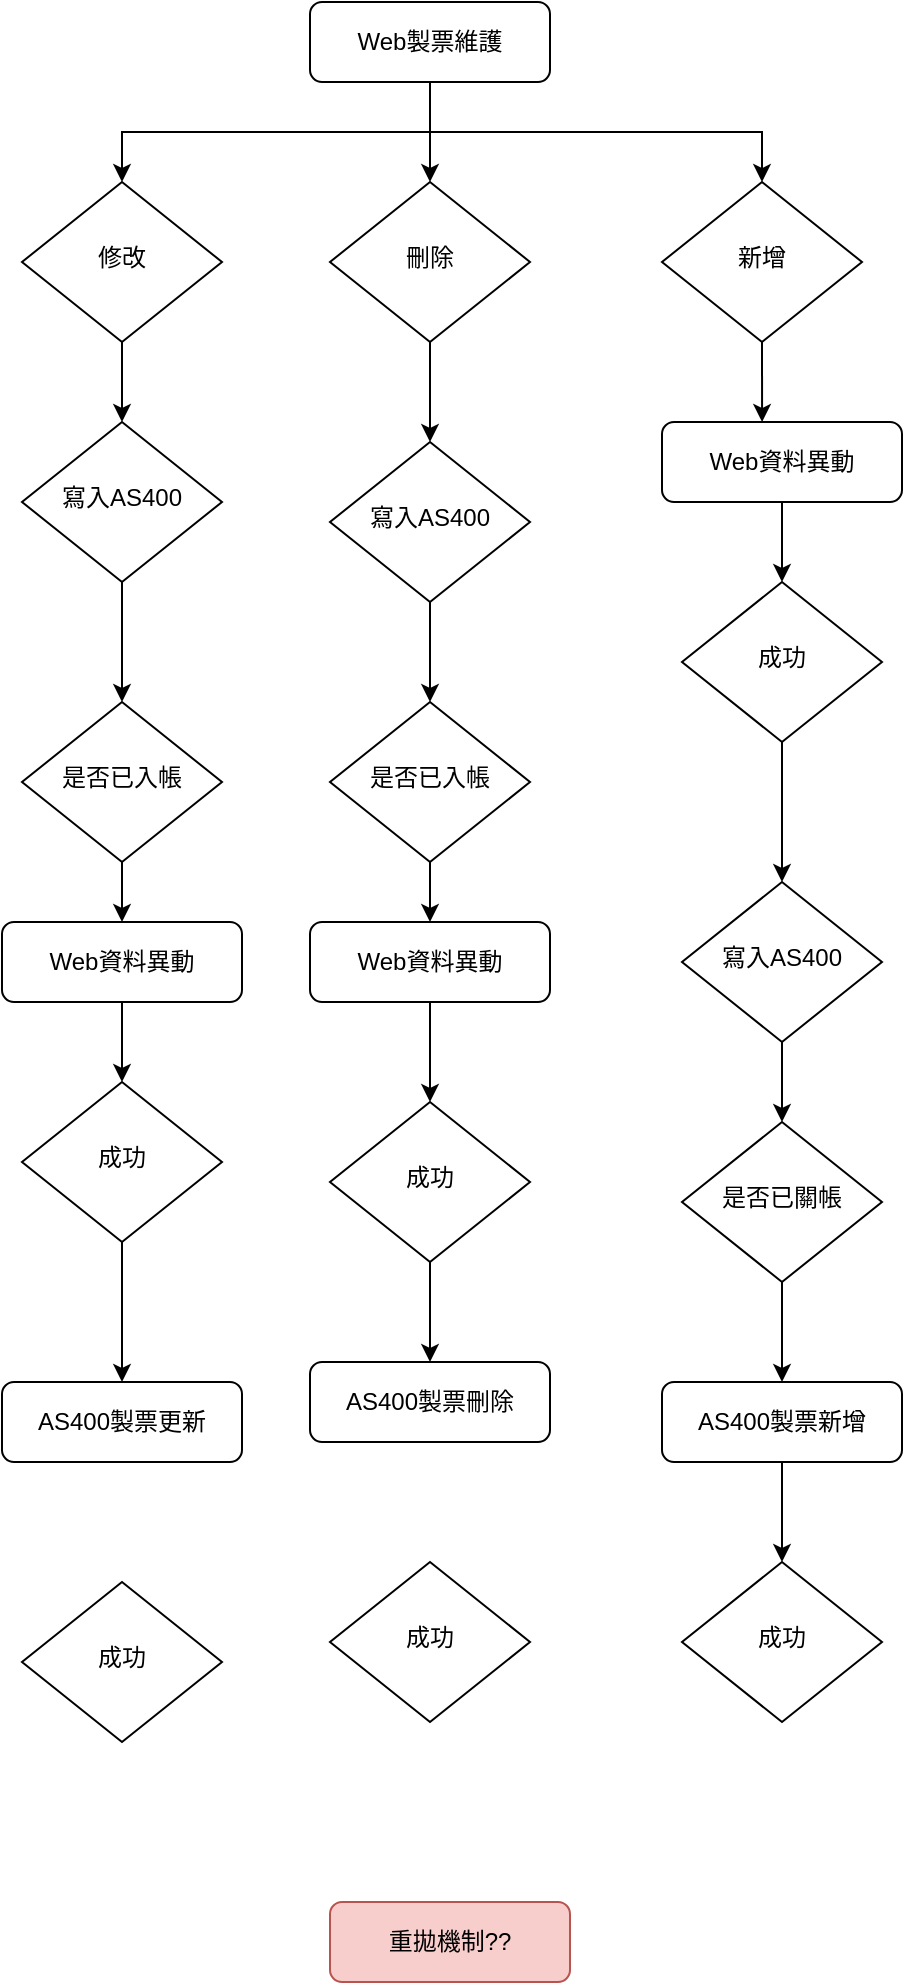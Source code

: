 <mxfile version="21.3.8" type="github">
  <diagram id="C5RBs43oDa-KdzZeNtuy" name="Page-1">
    <mxGraphModel dx="1434" dy="800" grid="1" gridSize="10" guides="1" tooltips="1" connect="1" arrows="1" fold="1" page="1" pageScale="1" pageWidth="827" pageHeight="1169" math="0" shadow="0">
      <root>
        <mxCell id="WIyWlLk6GJQsqaUBKTNV-0" />
        <mxCell id="WIyWlLk6GJQsqaUBKTNV-1" parent="WIyWlLk6GJQsqaUBKTNV-0" />
        <mxCell id="d1PBhEWN59_eSyJ3hZOR-18" style="edgeStyle=orthogonalEdgeStyle;rounded=0;orthogonalLoop=1;jettySize=auto;html=1;exitX=0.5;exitY=1;exitDx=0;exitDy=0;entryX=0.5;entryY=0;entryDx=0;entryDy=0;" edge="1" parent="WIyWlLk6GJQsqaUBKTNV-1" source="WIyWlLk6GJQsqaUBKTNV-3" target="d1PBhEWN59_eSyJ3hZOR-5">
          <mxGeometry relative="1" as="geometry" />
        </mxCell>
        <mxCell id="d1PBhEWN59_eSyJ3hZOR-19" style="edgeStyle=orthogonalEdgeStyle;rounded=0;orthogonalLoop=1;jettySize=auto;html=1;exitX=0.5;exitY=1;exitDx=0;exitDy=0;entryX=0.5;entryY=0;entryDx=0;entryDy=0;" edge="1" parent="WIyWlLk6GJQsqaUBKTNV-1" source="WIyWlLk6GJQsqaUBKTNV-3" target="d1PBhEWN59_eSyJ3hZOR-7">
          <mxGeometry relative="1" as="geometry" />
        </mxCell>
        <mxCell id="d1PBhEWN59_eSyJ3hZOR-20" style="edgeStyle=orthogonalEdgeStyle;rounded=0;orthogonalLoop=1;jettySize=auto;html=1;exitX=0.5;exitY=1;exitDx=0;exitDy=0;" edge="1" parent="WIyWlLk6GJQsqaUBKTNV-1" source="WIyWlLk6GJQsqaUBKTNV-3" target="d1PBhEWN59_eSyJ3hZOR-6">
          <mxGeometry relative="1" as="geometry" />
        </mxCell>
        <mxCell id="WIyWlLk6GJQsqaUBKTNV-3" value="Web製票維護" style="rounded=1;whiteSpace=wrap;html=1;fontSize=12;glass=0;strokeWidth=1;shadow=0;" parent="WIyWlLk6GJQsqaUBKTNV-1" vertex="1">
          <mxGeometry x="294" y="30" width="120" height="40" as="geometry" />
        </mxCell>
        <mxCell id="d1PBhEWN59_eSyJ3hZOR-40" value="" style="edgeStyle=orthogonalEdgeStyle;rounded=0;orthogonalLoop=1;jettySize=auto;html=1;" edge="1" parent="WIyWlLk6GJQsqaUBKTNV-1" source="WIyWlLk6GJQsqaUBKTNV-12" target="d1PBhEWN59_eSyJ3hZOR-26">
          <mxGeometry relative="1" as="geometry" />
        </mxCell>
        <mxCell id="WIyWlLk6GJQsqaUBKTNV-12" value="AS400製票新增" style="rounded=1;whiteSpace=wrap;html=1;fontSize=12;glass=0;strokeWidth=1;shadow=0;" parent="WIyWlLk6GJQsqaUBKTNV-1" vertex="1">
          <mxGeometry x="470" y="720" width="120" height="40" as="geometry" />
        </mxCell>
        <mxCell id="d1PBhEWN59_eSyJ3hZOR-24" style="edgeStyle=orthogonalEdgeStyle;rounded=0;orthogonalLoop=1;jettySize=auto;html=1;exitX=0.5;exitY=1;exitDx=0;exitDy=0;entryX=0.5;entryY=0;entryDx=0;entryDy=0;" edge="1" parent="WIyWlLk6GJQsqaUBKTNV-1" source="d1PBhEWN59_eSyJ3hZOR-1" target="d1PBhEWN59_eSyJ3hZOR-8">
          <mxGeometry relative="1" as="geometry" />
        </mxCell>
        <mxCell id="d1PBhEWN59_eSyJ3hZOR-1" value="寫入AS400" style="rhombus;whiteSpace=wrap;html=1;shadow=0;fontFamily=Helvetica;fontSize=12;align=center;strokeWidth=1;spacing=6;spacingTop=-4;" vertex="1" parent="WIyWlLk6GJQsqaUBKTNV-1">
          <mxGeometry x="480" y="470" width="100" height="80" as="geometry" />
        </mxCell>
        <mxCell id="d1PBhEWN59_eSyJ3hZOR-22" style="edgeStyle=orthogonalEdgeStyle;rounded=0;orthogonalLoop=1;jettySize=auto;html=1;exitX=0.5;exitY=1;exitDx=0;exitDy=0;" edge="1" parent="WIyWlLk6GJQsqaUBKTNV-1" source="d1PBhEWN59_eSyJ3hZOR-2" target="d1PBhEWN59_eSyJ3hZOR-4">
          <mxGeometry relative="1" as="geometry" />
        </mxCell>
        <mxCell id="d1PBhEWN59_eSyJ3hZOR-2" value="Web資料異動" style="rounded=1;whiteSpace=wrap;html=1;fontSize=12;glass=0;strokeWidth=1;shadow=0;" vertex="1" parent="WIyWlLk6GJQsqaUBKTNV-1">
          <mxGeometry x="470" y="240" width="120" height="40" as="geometry" />
        </mxCell>
        <mxCell id="d1PBhEWN59_eSyJ3hZOR-39" value="" style="edgeStyle=orthogonalEdgeStyle;rounded=0;orthogonalLoop=1;jettySize=auto;html=1;" edge="1" parent="WIyWlLk6GJQsqaUBKTNV-1" source="d1PBhEWN59_eSyJ3hZOR-3" target="d1PBhEWN59_eSyJ3hZOR-16">
          <mxGeometry relative="1" as="geometry" />
        </mxCell>
        <mxCell id="d1PBhEWN59_eSyJ3hZOR-3" value="成功" style="rhombus;whiteSpace=wrap;html=1;shadow=0;fontFamily=Helvetica;fontSize=12;align=center;strokeWidth=1;spacing=6;spacingTop=-4;" vertex="1" parent="WIyWlLk6GJQsqaUBKTNV-1">
          <mxGeometry x="150" y="570" width="100" height="80" as="geometry" />
        </mxCell>
        <mxCell id="d1PBhEWN59_eSyJ3hZOR-23" style="edgeStyle=orthogonalEdgeStyle;rounded=0;orthogonalLoop=1;jettySize=auto;html=1;exitX=0.5;exitY=1;exitDx=0;exitDy=0;entryX=0.5;entryY=0;entryDx=0;entryDy=0;" edge="1" parent="WIyWlLk6GJQsqaUBKTNV-1" source="d1PBhEWN59_eSyJ3hZOR-4" target="d1PBhEWN59_eSyJ3hZOR-1">
          <mxGeometry relative="1" as="geometry" />
        </mxCell>
        <mxCell id="d1PBhEWN59_eSyJ3hZOR-4" value="成功" style="rhombus;whiteSpace=wrap;html=1;shadow=0;fontFamily=Helvetica;fontSize=12;align=center;strokeWidth=1;spacing=6;spacingTop=-4;" vertex="1" parent="WIyWlLk6GJQsqaUBKTNV-1">
          <mxGeometry x="480" y="320" width="100" height="80" as="geometry" />
        </mxCell>
        <mxCell id="d1PBhEWN59_eSyJ3hZOR-21" style="edgeStyle=orthogonalEdgeStyle;rounded=0;orthogonalLoop=1;jettySize=auto;html=1;exitX=0.5;exitY=1;exitDx=0;exitDy=0;entryX=0.417;entryY=0;entryDx=0;entryDy=0;entryPerimeter=0;" edge="1" parent="WIyWlLk6GJQsqaUBKTNV-1" source="d1PBhEWN59_eSyJ3hZOR-5" target="d1PBhEWN59_eSyJ3hZOR-2">
          <mxGeometry relative="1" as="geometry" />
        </mxCell>
        <mxCell id="d1PBhEWN59_eSyJ3hZOR-5" value="新增" style="rhombus;whiteSpace=wrap;html=1;shadow=0;fontFamily=Helvetica;fontSize=12;align=center;strokeWidth=1;spacing=6;spacingTop=-4;" vertex="1" parent="WIyWlLk6GJQsqaUBKTNV-1">
          <mxGeometry x="470" y="120" width="100" height="80" as="geometry" />
        </mxCell>
        <mxCell id="d1PBhEWN59_eSyJ3hZOR-34" style="edgeStyle=orthogonalEdgeStyle;rounded=0;orthogonalLoop=1;jettySize=auto;html=1;exitX=0.5;exitY=1;exitDx=0;exitDy=0;entryX=0.5;entryY=0;entryDx=0;entryDy=0;" edge="1" parent="WIyWlLk6GJQsqaUBKTNV-1" source="d1PBhEWN59_eSyJ3hZOR-6" target="d1PBhEWN59_eSyJ3hZOR-10">
          <mxGeometry relative="1" as="geometry" />
        </mxCell>
        <mxCell id="d1PBhEWN59_eSyJ3hZOR-6" value="修改" style="rhombus;whiteSpace=wrap;html=1;shadow=0;fontFamily=Helvetica;fontSize=12;align=center;strokeWidth=1;spacing=6;spacingTop=-4;" vertex="1" parent="WIyWlLk6GJQsqaUBKTNV-1">
          <mxGeometry x="150" y="120" width="100" height="80" as="geometry" />
        </mxCell>
        <mxCell id="d1PBhEWN59_eSyJ3hZOR-29" style="edgeStyle=orthogonalEdgeStyle;rounded=0;orthogonalLoop=1;jettySize=auto;html=1;exitX=0.5;exitY=1;exitDx=0;exitDy=0;entryX=0.5;entryY=0;entryDx=0;entryDy=0;" edge="1" parent="WIyWlLk6GJQsqaUBKTNV-1" source="d1PBhEWN59_eSyJ3hZOR-7" target="d1PBhEWN59_eSyJ3hZOR-14">
          <mxGeometry relative="1" as="geometry" />
        </mxCell>
        <mxCell id="d1PBhEWN59_eSyJ3hZOR-7" value="刪除" style="rhombus;whiteSpace=wrap;html=1;shadow=0;fontFamily=Helvetica;fontSize=12;align=center;strokeWidth=1;spacing=6;spacingTop=-4;" vertex="1" parent="WIyWlLk6GJQsqaUBKTNV-1">
          <mxGeometry x="304" y="120" width="100" height="80" as="geometry" />
        </mxCell>
        <mxCell id="d1PBhEWN59_eSyJ3hZOR-25" style="edgeStyle=orthogonalEdgeStyle;rounded=0;orthogonalLoop=1;jettySize=auto;html=1;exitX=0.5;exitY=1;exitDx=0;exitDy=0;entryX=0.5;entryY=0;entryDx=0;entryDy=0;" edge="1" parent="WIyWlLk6GJQsqaUBKTNV-1" source="d1PBhEWN59_eSyJ3hZOR-8" target="WIyWlLk6GJQsqaUBKTNV-12">
          <mxGeometry relative="1" as="geometry" />
        </mxCell>
        <mxCell id="d1PBhEWN59_eSyJ3hZOR-8" value="是否已關帳" style="rhombus;whiteSpace=wrap;html=1;shadow=0;fontFamily=Helvetica;fontSize=12;align=center;strokeWidth=1;spacing=6;spacingTop=-4;" vertex="1" parent="WIyWlLk6GJQsqaUBKTNV-1">
          <mxGeometry x="480" y="590" width="100" height="80" as="geometry" />
        </mxCell>
        <mxCell id="d1PBhEWN59_eSyJ3hZOR-38" style="edgeStyle=orthogonalEdgeStyle;rounded=0;orthogonalLoop=1;jettySize=auto;html=1;exitX=0.5;exitY=1;exitDx=0;exitDy=0;entryX=0.5;entryY=0;entryDx=0;entryDy=0;" edge="1" parent="WIyWlLk6GJQsqaUBKTNV-1" source="d1PBhEWN59_eSyJ3hZOR-9" target="d1PBhEWN59_eSyJ3hZOR-3">
          <mxGeometry relative="1" as="geometry" />
        </mxCell>
        <mxCell id="d1PBhEWN59_eSyJ3hZOR-9" value="Web資料異動" style="rounded=1;whiteSpace=wrap;html=1;fontSize=12;glass=0;strokeWidth=1;shadow=0;" vertex="1" parent="WIyWlLk6GJQsqaUBKTNV-1">
          <mxGeometry x="140" y="490" width="120" height="40" as="geometry" />
        </mxCell>
        <mxCell id="d1PBhEWN59_eSyJ3hZOR-36" style="edgeStyle=orthogonalEdgeStyle;rounded=0;orthogonalLoop=1;jettySize=auto;html=1;exitX=0.5;exitY=1;exitDx=0;exitDy=0;entryX=0.5;entryY=0;entryDx=0;entryDy=0;" edge="1" parent="WIyWlLk6GJQsqaUBKTNV-1" source="d1PBhEWN59_eSyJ3hZOR-10" target="d1PBhEWN59_eSyJ3hZOR-11">
          <mxGeometry relative="1" as="geometry" />
        </mxCell>
        <mxCell id="d1PBhEWN59_eSyJ3hZOR-10" value="寫入AS400" style="rhombus;whiteSpace=wrap;html=1;shadow=0;fontFamily=Helvetica;fontSize=12;align=center;strokeWidth=1;spacing=6;spacingTop=-4;" vertex="1" parent="WIyWlLk6GJQsqaUBKTNV-1">
          <mxGeometry x="150" y="240" width="100" height="80" as="geometry" />
        </mxCell>
        <mxCell id="d1PBhEWN59_eSyJ3hZOR-37" style="edgeStyle=orthogonalEdgeStyle;rounded=0;orthogonalLoop=1;jettySize=auto;html=1;exitX=0.5;exitY=1;exitDx=0;exitDy=0;" edge="1" parent="WIyWlLk6GJQsqaUBKTNV-1" source="d1PBhEWN59_eSyJ3hZOR-11" target="d1PBhEWN59_eSyJ3hZOR-9">
          <mxGeometry relative="1" as="geometry" />
        </mxCell>
        <mxCell id="d1PBhEWN59_eSyJ3hZOR-11" value="是否已入帳" style="rhombus;whiteSpace=wrap;html=1;shadow=0;fontFamily=Helvetica;fontSize=12;align=center;strokeWidth=1;spacing=6;spacingTop=-4;" vertex="1" parent="WIyWlLk6GJQsqaUBKTNV-1">
          <mxGeometry x="150" y="380" width="100" height="80" as="geometry" />
        </mxCell>
        <mxCell id="d1PBhEWN59_eSyJ3hZOR-32" style="edgeStyle=orthogonalEdgeStyle;rounded=0;orthogonalLoop=1;jettySize=auto;html=1;exitX=0.5;exitY=1;exitDx=0;exitDy=0;" edge="1" parent="WIyWlLk6GJQsqaUBKTNV-1" source="d1PBhEWN59_eSyJ3hZOR-12" target="d1PBhEWN59_eSyJ3hZOR-13">
          <mxGeometry relative="1" as="geometry" />
        </mxCell>
        <mxCell id="d1PBhEWN59_eSyJ3hZOR-12" value="Web資料異動" style="rounded=1;whiteSpace=wrap;html=1;fontSize=12;glass=0;strokeWidth=1;shadow=0;" vertex="1" parent="WIyWlLk6GJQsqaUBKTNV-1">
          <mxGeometry x="294" y="490" width="120" height="40" as="geometry" />
        </mxCell>
        <mxCell id="d1PBhEWN59_eSyJ3hZOR-33" style="edgeStyle=orthogonalEdgeStyle;rounded=0;orthogonalLoop=1;jettySize=auto;html=1;exitX=0.5;exitY=1;exitDx=0;exitDy=0;entryX=0.5;entryY=0;entryDx=0;entryDy=0;" edge="1" parent="WIyWlLk6GJQsqaUBKTNV-1" source="d1PBhEWN59_eSyJ3hZOR-13" target="d1PBhEWN59_eSyJ3hZOR-17">
          <mxGeometry relative="1" as="geometry" />
        </mxCell>
        <mxCell id="d1PBhEWN59_eSyJ3hZOR-13" value="成功" style="rhombus;whiteSpace=wrap;html=1;shadow=0;fontFamily=Helvetica;fontSize=12;align=center;strokeWidth=1;spacing=6;spacingTop=-4;" vertex="1" parent="WIyWlLk6GJQsqaUBKTNV-1">
          <mxGeometry x="304" y="580" width="100" height="80" as="geometry" />
        </mxCell>
        <mxCell id="d1PBhEWN59_eSyJ3hZOR-30" style="edgeStyle=orthogonalEdgeStyle;rounded=0;orthogonalLoop=1;jettySize=auto;html=1;exitX=0.5;exitY=1;exitDx=0;exitDy=0;" edge="1" parent="WIyWlLk6GJQsqaUBKTNV-1" source="d1PBhEWN59_eSyJ3hZOR-14" target="d1PBhEWN59_eSyJ3hZOR-15">
          <mxGeometry relative="1" as="geometry" />
        </mxCell>
        <mxCell id="d1PBhEWN59_eSyJ3hZOR-14" value="寫入AS400" style="rhombus;whiteSpace=wrap;html=1;shadow=0;fontFamily=Helvetica;fontSize=12;align=center;strokeWidth=1;spacing=6;spacingTop=-4;" vertex="1" parent="WIyWlLk6GJQsqaUBKTNV-1">
          <mxGeometry x="304" y="250" width="100" height="80" as="geometry" />
        </mxCell>
        <mxCell id="d1PBhEWN59_eSyJ3hZOR-31" style="edgeStyle=orthogonalEdgeStyle;rounded=0;orthogonalLoop=1;jettySize=auto;html=1;exitX=0.5;exitY=1;exitDx=0;exitDy=0;entryX=0.5;entryY=0;entryDx=0;entryDy=0;" edge="1" parent="WIyWlLk6GJQsqaUBKTNV-1" source="d1PBhEWN59_eSyJ3hZOR-15" target="d1PBhEWN59_eSyJ3hZOR-12">
          <mxGeometry relative="1" as="geometry" />
        </mxCell>
        <mxCell id="d1PBhEWN59_eSyJ3hZOR-15" value="是否已入帳" style="rhombus;whiteSpace=wrap;html=1;shadow=0;fontFamily=Helvetica;fontSize=12;align=center;strokeWidth=1;spacing=6;spacingTop=-4;" vertex="1" parent="WIyWlLk6GJQsqaUBKTNV-1">
          <mxGeometry x="304" y="380" width="100" height="80" as="geometry" />
        </mxCell>
        <mxCell id="d1PBhEWN59_eSyJ3hZOR-16" value="AS400製票更新" style="rounded=1;whiteSpace=wrap;html=1;fontSize=12;glass=0;strokeWidth=1;shadow=0;" vertex="1" parent="WIyWlLk6GJQsqaUBKTNV-1">
          <mxGeometry x="140" y="720" width="120" height="40" as="geometry" />
        </mxCell>
        <mxCell id="d1PBhEWN59_eSyJ3hZOR-17" value="AS400製票刪除" style="rounded=1;whiteSpace=wrap;html=1;fontSize=12;glass=0;strokeWidth=1;shadow=0;" vertex="1" parent="WIyWlLk6GJQsqaUBKTNV-1">
          <mxGeometry x="294" y="710" width="120" height="40" as="geometry" />
        </mxCell>
        <mxCell id="d1PBhEWN59_eSyJ3hZOR-26" value="成功" style="rhombus;whiteSpace=wrap;html=1;shadow=0;fontFamily=Helvetica;fontSize=12;align=center;strokeWidth=1;spacing=6;spacingTop=-4;" vertex="1" parent="WIyWlLk6GJQsqaUBKTNV-1">
          <mxGeometry x="480" y="810" width="100" height="80" as="geometry" />
        </mxCell>
        <mxCell id="d1PBhEWN59_eSyJ3hZOR-28" value="重拋機制??" style="rounded=1;whiteSpace=wrap;html=1;fontSize=12;glass=0;strokeWidth=1;shadow=0;fillColor=#f8cecc;strokeColor=#b85450;" vertex="1" parent="WIyWlLk6GJQsqaUBKTNV-1">
          <mxGeometry x="304" y="980" width="120" height="40" as="geometry" />
        </mxCell>
        <mxCell id="d1PBhEWN59_eSyJ3hZOR-41" value="成功" style="rhombus;whiteSpace=wrap;html=1;shadow=0;fontFamily=Helvetica;fontSize=12;align=center;strokeWidth=1;spacing=6;spacingTop=-4;" vertex="1" parent="WIyWlLk6GJQsqaUBKTNV-1">
          <mxGeometry x="150" y="820" width="100" height="80" as="geometry" />
        </mxCell>
        <mxCell id="d1PBhEWN59_eSyJ3hZOR-42" value="成功" style="rhombus;whiteSpace=wrap;html=1;shadow=0;fontFamily=Helvetica;fontSize=12;align=center;strokeWidth=1;spacing=6;spacingTop=-4;" vertex="1" parent="WIyWlLk6GJQsqaUBKTNV-1">
          <mxGeometry x="304" y="810" width="100" height="80" as="geometry" />
        </mxCell>
      </root>
    </mxGraphModel>
  </diagram>
</mxfile>
